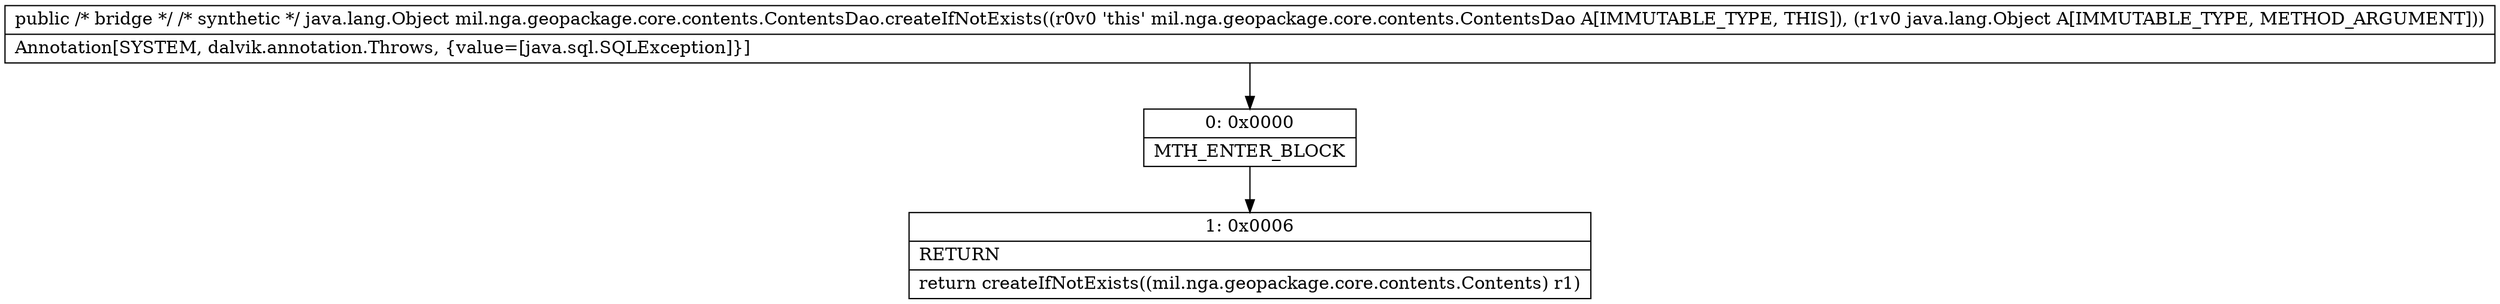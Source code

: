 digraph "CFG formil.nga.geopackage.core.contents.ContentsDao.createIfNotExists(Ljava\/lang\/Object;)Ljava\/lang\/Object;" {
Node_0 [shape=record,label="{0\:\ 0x0000|MTH_ENTER_BLOCK\l}"];
Node_1 [shape=record,label="{1\:\ 0x0006|RETURN\l|return createIfNotExists((mil.nga.geopackage.core.contents.Contents) r1)\l}"];
MethodNode[shape=record,label="{public \/* bridge *\/ \/* synthetic *\/ java.lang.Object mil.nga.geopackage.core.contents.ContentsDao.createIfNotExists((r0v0 'this' mil.nga.geopackage.core.contents.ContentsDao A[IMMUTABLE_TYPE, THIS]), (r1v0 java.lang.Object A[IMMUTABLE_TYPE, METHOD_ARGUMENT]))  | Annotation[SYSTEM, dalvik.annotation.Throws, \{value=[java.sql.SQLException]\}]\l}"];
MethodNode -> Node_0;
Node_0 -> Node_1;
}

